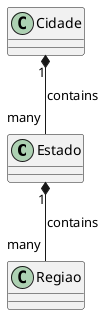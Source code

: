 @startuml

Estado "1" *-- "many" Regiao : contains

Cidade "1" *-- "many" Estado : contains

@enduml